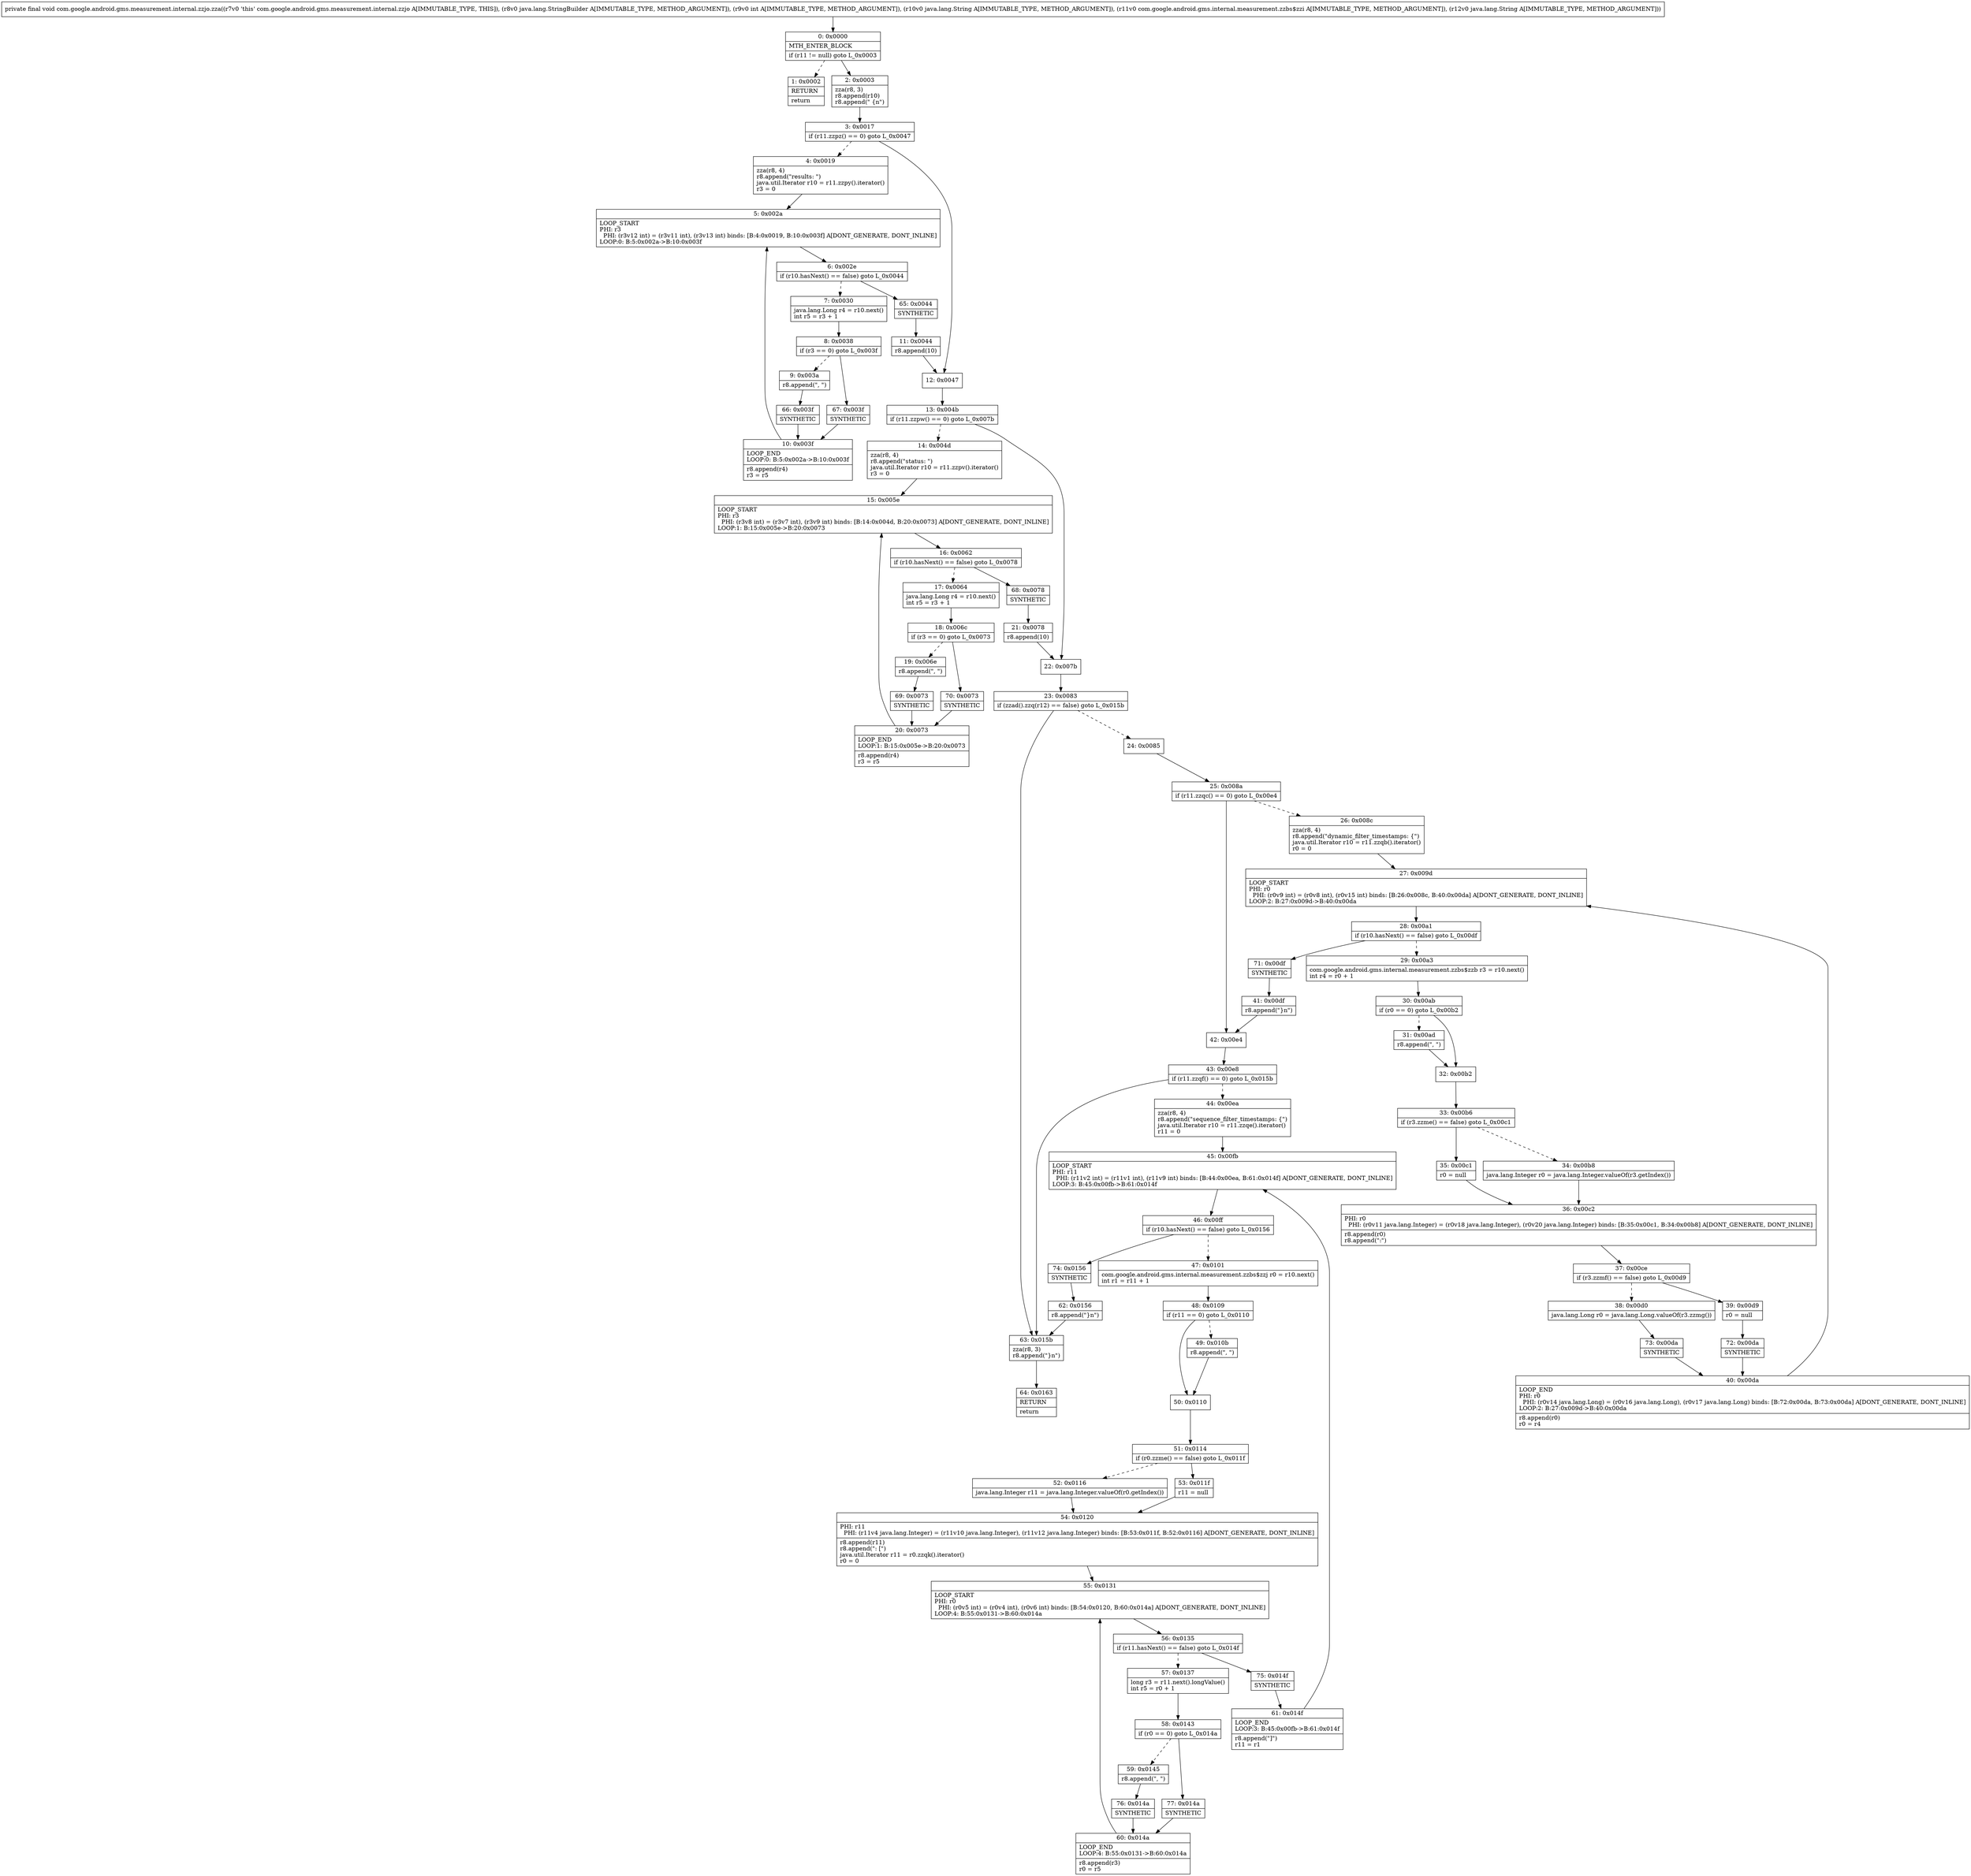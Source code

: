digraph "CFG forcom.google.android.gms.measurement.internal.zzjo.zza(Ljava\/lang\/StringBuilder;ILjava\/lang\/String;Lcom\/google\/android\/gms\/internal\/measurement\/zzbs$zzi;Ljava\/lang\/String;)V" {
Node_0 [shape=record,label="{0\:\ 0x0000|MTH_ENTER_BLOCK\l|if (r11 != null) goto L_0x0003\l}"];
Node_1 [shape=record,label="{1\:\ 0x0002|RETURN\l|return\l}"];
Node_2 [shape=record,label="{2\:\ 0x0003|zza(r8, 3)\lr8.append(r10)\lr8.append(\" \{n\")\l}"];
Node_3 [shape=record,label="{3\:\ 0x0017|if (r11.zzpz() == 0) goto L_0x0047\l}"];
Node_4 [shape=record,label="{4\:\ 0x0019|zza(r8, 4)\lr8.append(\"results: \")\ljava.util.Iterator r10 = r11.zzpy().iterator()\lr3 = 0\l}"];
Node_5 [shape=record,label="{5\:\ 0x002a|LOOP_START\lPHI: r3 \l  PHI: (r3v12 int) = (r3v11 int), (r3v13 int) binds: [B:4:0x0019, B:10:0x003f] A[DONT_GENERATE, DONT_INLINE]\lLOOP:0: B:5:0x002a\-\>B:10:0x003f\l}"];
Node_6 [shape=record,label="{6\:\ 0x002e|if (r10.hasNext() == false) goto L_0x0044\l}"];
Node_7 [shape=record,label="{7\:\ 0x0030|java.lang.Long r4 = r10.next()\lint r5 = r3 + 1\l}"];
Node_8 [shape=record,label="{8\:\ 0x0038|if (r3 == 0) goto L_0x003f\l}"];
Node_9 [shape=record,label="{9\:\ 0x003a|r8.append(\", \")\l}"];
Node_10 [shape=record,label="{10\:\ 0x003f|LOOP_END\lLOOP:0: B:5:0x002a\-\>B:10:0x003f\l|r8.append(r4)\lr3 = r5\l}"];
Node_11 [shape=record,label="{11\:\ 0x0044|r8.append(10)\l}"];
Node_12 [shape=record,label="{12\:\ 0x0047}"];
Node_13 [shape=record,label="{13\:\ 0x004b|if (r11.zzpw() == 0) goto L_0x007b\l}"];
Node_14 [shape=record,label="{14\:\ 0x004d|zza(r8, 4)\lr8.append(\"status: \")\ljava.util.Iterator r10 = r11.zzpv().iterator()\lr3 = 0\l}"];
Node_15 [shape=record,label="{15\:\ 0x005e|LOOP_START\lPHI: r3 \l  PHI: (r3v8 int) = (r3v7 int), (r3v9 int) binds: [B:14:0x004d, B:20:0x0073] A[DONT_GENERATE, DONT_INLINE]\lLOOP:1: B:15:0x005e\-\>B:20:0x0073\l}"];
Node_16 [shape=record,label="{16\:\ 0x0062|if (r10.hasNext() == false) goto L_0x0078\l}"];
Node_17 [shape=record,label="{17\:\ 0x0064|java.lang.Long r4 = r10.next()\lint r5 = r3 + 1\l}"];
Node_18 [shape=record,label="{18\:\ 0x006c|if (r3 == 0) goto L_0x0073\l}"];
Node_19 [shape=record,label="{19\:\ 0x006e|r8.append(\", \")\l}"];
Node_20 [shape=record,label="{20\:\ 0x0073|LOOP_END\lLOOP:1: B:15:0x005e\-\>B:20:0x0073\l|r8.append(r4)\lr3 = r5\l}"];
Node_21 [shape=record,label="{21\:\ 0x0078|r8.append(10)\l}"];
Node_22 [shape=record,label="{22\:\ 0x007b}"];
Node_23 [shape=record,label="{23\:\ 0x0083|if (zzad().zzq(r12) == false) goto L_0x015b\l}"];
Node_24 [shape=record,label="{24\:\ 0x0085}"];
Node_25 [shape=record,label="{25\:\ 0x008a|if (r11.zzqc() == 0) goto L_0x00e4\l}"];
Node_26 [shape=record,label="{26\:\ 0x008c|zza(r8, 4)\lr8.append(\"dynamic_filter_timestamps: \{\")\ljava.util.Iterator r10 = r11.zzqb().iterator()\lr0 = 0\l}"];
Node_27 [shape=record,label="{27\:\ 0x009d|LOOP_START\lPHI: r0 \l  PHI: (r0v9 int) = (r0v8 int), (r0v15 int) binds: [B:26:0x008c, B:40:0x00da] A[DONT_GENERATE, DONT_INLINE]\lLOOP:2: B:27:0x009d\-\>B:40:0x00da\l}"];
Node_28 [shape=record,label="{28\:\ 0x00a1|if (r10.hasNext() == false) goto L_0x00df\l}"];
Node_29 [shape=record,label="{29\:\ 0x00a3|com.google.android.gms.internal.measurement.zzbs$zzb r3 = r10.next()\lint r4 = r0 + 1\l}"];
Node_30 [shape=record,label="{30\:\ 0x00ab|if (r0 == 0) goto L_0x00b2\l}"];
Node_31 [shape=record,label="{31\:\ 0x00ad|r8.append(\", \")\l}"];
Node_32 [shape=record,label="{32\:\ 0x00b2}"];
Node_33 [shape=record,label="{33\:\ 0x00b6|if (r3.zzme() == false) goto L_0x00c1\l}"];
Node_34 [shape=record,label="{34\:\ 0x00b8|java.lang.Integer r0 = java.lang.Integer.valueOf(r3.getIndex())\l}"];
Node_35 [shape=record,label="{35\:\ 0x00c1|r0 = null\l}"];
Node_36 [shape=record,label="{36\:\ 0x00c2|PHI: r0 \l  PHI: (r0v11 java.lang.Integer) = (r0v18 java.lang.Integer), (r0v20 java.lang.Integer) binds: [B:35:0x00c1, B:34:0x00b8] A[DONT_GENERATE, DONT_INLINE]\l|r8.append(r0)\lr8.append(\":\")\l}"];
Node_37 [shape=record,label="{37\:\ 0x00ce|if (r3.zzmf() == false) goto L_0x00d9\l}"];
Node_38 [shape=record,label="{38\:\ 0x00d0|java.lang.Long r0 = java.lang.Long.valueOf(r3.zzmg())\l}"];
Node_39 [shape=record,label="{39\:\ 0x00d9|r0 = null\l}"];
Node_40 [shape=record,label="{40\:\ 0x00da|LOOP_END\lPHI: r0 \l  PHI: (r0v14 java.lang.Long) = (r0v16 java.lang.Long), (r0v17 java.lang.Long) binds: [B:72:0x00da, B:73:0x00da] A[DONT_GENERATE, DONT_INLINE]\lLOOP:2: B:27:0x009d\-\>B:40:0x00da\l|r8.append(r0)\lr0 = r4\l}"];
Node_41 [shape=record,label="{41\:\ 0x00df|r8.append(\"\}n\")\l}"];
Node_42 [shape=record,label="{42\:\ 0x00e4}"];
Node_43 [shape=record,label="{43\:\ 0x00e8|if (r11.zzqf() == 0) goto L_0x015b\l}"];
Node_44 [shape=record,label="{44\:\ 0x00ea|zza(r8, 4)\lr8.append(\"sequence_filter_timestamps: \{\")\ljava.util.Iterator r10 = r11.zzqe().iterator()\lr11 = 0\l}"];
Node_45 [shape=record,label="{45\:\ 0x00fb|LOOP_START\lPHI: r11 \l  PHI: (r11v2 int) = (r11v1 int), (r11v9 int) binds: [B:44:0x00ea, B:61:0x014f] A[DONT_GENERATE, DONT_INLINE]\lLOOP:3: B:45:0x00fb\-\>B:61:0x014f\l}"];
Node_46 [shape=record,label="{46\:\ 0x00ff|if (r10.hasNext() == false) goto L_0x0156\l}"];
Node_47 [shape=record,label="{47\:\ 0x0101|com.google.android.gms.internal.measurement.zzbs$zzj r0 = r10.next()\lint r1 = r11 + 1\l}"];
Node_48 [shape=record,label="{48\:\ 0x0109|if (r11 == 0) goto L_0x0110\l}"];
Node_49 [shape=record,label="{49\:\ 0x010b|r8.append(\", \")\l}"];
Node_50 [shape=record,label="{50\:\ 0x0110}"];
Node_51 [shape=record,label="{51\:\ 0x0114|if (r0.zzme() == false) goto L_0x011f\l}"];
Node_52 [shape=record,label="{52\:\ 0x0116|java.lang.Integer r11 = java.lang.Integer.valueOf(r0.getIndex())\l}"];
Node_53 [shape=record,label="{53\:\ 0x011f|r11 = null\l}"];
Node_54 [shape=record,label="{54\:\ 0x0120|PHI: r11 \l  PHI: (r11v4 java.lang.Integer) = (r11v10 java.lang.Integer), (r11v12 java.lang.Integer) binds: [B:53:0x011f, B:52:0x0116] A[DONT_GENERATE, DONT_INLINE]\l|r8.append(r11)\lr8.append(\": [\")\ljava.util.Iterator r11 = r0.zzqk().iterator()\lr0 = 0\l}"];
Node_55 [shape=record,label="{55\:\ 0x0131|LOOP_START\lPHI: r0 \l  PHI: (r0v5 int) = (r0v4 int), (r0v6 int) binds: [B:54:0x0120, B:60:0x014a] A[DONT_GENERATE, DONT_INLINE]\lLOOP:4: B:55:0x0131\-\>B:60:0x014a\l}"];
Node_56 [shape=record,label="{56\:\ 0x0135|if (r11.hasNext() == false) goto L_0x014f\l}"];
Node_57 [shape=record,label="{57\:\ 0x0137|long r3 = r11.next().longValue()\lint r5 = r0 + 1\l}"];
Node_58 [shape=record,label="{58\:\ 0x0143|if (r0 == 0) goto L_0x014a\l}"];
Node_59 [shape=record,label="{59\:\ 0x0145|r8.append(\", \")\l}"];
Node_60 [shape=record,label="{60\:\ 0x014a|LOOP_END\lLOOP:4: B:55:0x0131\-\>B:60:0x014a\l|r8.append(r3)\lr0 = r5\l}"];
Node_61 [shape=record,label="{61\:\ 0x014f|LOOP_END\lLOOP:3: B:45:0x00fb\-\>B:61:0x014f\l|r8.append(\"]\")\lr11 = r1\l}"];
Node_62 [shape=record,label="{62\:\ 0x0156|r8.append(\"\}n\")\l}"];
Node_63 [shape=record,label="{63\:\ 0x015b|zza(r8, 3)\lr8.append(\"\}n\")\l}"];
Node_64 [shape=record,label="{64\:\ 0x0163|RETURN\l|return\l}"];
Node_65 [shape=record,label="{65\:\ 0x0044|SYNTHETIC\l}"];
Node_66 [shape=record,label="{66\:\ 0x003f|SYNTHETIC\l}"];
Node_67 [shape=record,label="{67\:\ 0x003f|SYNTHETIC\l}"];
Node_68 [shape=record,label="{68\:\ 0x0078|SYNTHETIC\l}"];
Node_69 [shape=record,label="{69\:\ 0x0073|SYNTHETIC\l}"];
Node_70 [shape=record,label="{70\:\ 0x0073|SYNTHETIC\l}"];
Node_71 [shape=record,label="{71\:\ 0x00df|SYNTHETIC\l}"];
Node_72 [shape=record,label="{72\:\ 0x00da|SYNTHETIC\l}"];
Node_73 [shape=record,label="{73\:\ 0x00da|SYNTHETIC\l}"];
Node_74 [shape=record,label="{74\:\ 0x0156|SYNTHETIC\l}"];
Node_75 [shape=record,label="{75\:\ 0x014f|SYNTHETIC\l}"];
Node_76 [shape=record,label="{76\:\ 0x014a|SYNTHETIC\l}"];
Node_77 [shape=record,label="{77\:\ 0x014a|SYNTHETIC\l}"];
MethodNode[shape=record,label="{private final void com.google.android.gms.measurement.internal.zzjo.zza((r7v0 'this' com.google.android.gms.measurement.internal.zzjo A[IMMUTABLE_TYPE, THIS]), (r8v0 java.lang.StringBuilder A[IMMUTABLE_TYPE, METHOD_ARGUMENT]), (r9v0 int A[IMMUTABLE_TYPE, METHOD_ARGUMENT]), (r10v0 java.lang.String A[IMMUTABLE_TYPE, METHOD_ARGUMENT]), (r11v0 com.google.android.gms.internal.measurement.zzbs$zzi A[IMMUTABLE_TYPE, METHOD_ARGUMENT]), (r12v0 java.lang.String A[IMMUTABLE_TYPE, METHOD_ARGUMENT])) }"];
MethodNode -> Node_0;
Node_0 -> Node_1[style=dashed];
Node_0 -> Node_2;
Node_2 -> Node_3;
Node_3 -> Node_4[style=dashed];
Node_3 -> Node_12;
Node_4 -> Node_5;
Node_5 -> Node_6;
Node_6 -> Node_7[style=dashed];
Node_6 -> Node_65;
Node_7 -> Node_8;
Node_8 -> Node_9[style=dashed];
Node_8 -> Node_67;
Node_9 -> Node_66;
Node_10 -> Node_5;
Node_11 -> Node_12;
Node_12 -> Node_13;
Node_13 -> Node_14[style=dashed];
Node_13 -> Node_22;
Node_14 -> Node_15;
Node_15 -> Node_16;
Node_16 -> Node_17[style=dashed];
Node_16 -> Node_68;
Node_17 -> Node_18;
Node_18 -> Node_19[style=dashed];
Node_18 -> Node_70;
Node_19 -> Node_69;
Node_20 -> Node_15;
Node_21 -> Node_22;
Node_22 -> Node_23;
Node_23 -> Node_24[style=dashed];
Node_23 -> Node_63;
Node_24 -> Node_25;
Node_25 -> Node_26[style=dashed];
Node_25 -> Node_42;
Node_26 -> Node_27;
Node_27 -> Node_28;
Node_28 -> Node_29[style=dashed];
Node_28 -> Node_71;
Node_29 -> Node_30;
Node_30 -> Node_31[style=dashed];
Node_30 -> Node_32;
Node_31 -> Node_32;
Node_32 -> Node_33;
Node_33 -> Node_34[style=dashed];
Node_33 -> Node_35;
Node_34 -> Node_36;
Node_35 -> Node_36;
Node_36 -> Node_37;
Node_37 -> Node_38[style=dashed];
Node_37 -> Node_39;
Node_38 -> Node_73;
Node_39 -> Node_72;
Node_40 -> Node_27;
Node_41 -> Node_42;
Node_42 -> Node_43;
Node_43 -> Node_44[style=dashed];
Node_43 -> Node_63;
Node_44 -> Node_45;
Node_45 -> Node_46;
Node_46 -> Node_47[style=dashed];
Node_46 -> Node_74;
Node_47 -> Node_48;
Node_48 -> Node_49[style=dashed];
Node_48 -> Node_50;
Node_49 -> Node_50;
Node_50 -> Node_51;
Node_51 -> Node_52[style=dashed];
Node_51 -> Node_53;
Node_52 -> Node_54;
Node_53 -> Node_54;
Node_54 -> Node_55;
Node_55 -> Node_56;
Node_56 -> Node_57[style=dashed];
Node_56 -> Node_75;
Node_57 -> Node_58;
Node_58 -> Node_59[style=dashed];
Node_58 -> Node_77;
Node_59 -> Node_76;
Node_60 -> Node_55;
Node_61 -> Node_45;
Node_62 -> Node_63;
Node_63 -> Node_64;
Node_65 -> Node_11;
Node_66 -> Node_10;
Node_67 -> Node_10;
Node_68 -> Node_21;
Node_69 -> Node_20;
Node_70 -> Node_20;
Node_71 -> Node_41;
Node_72 -> Node_40;
Node_73 -> Node_40;
Node_74 -> Node_62;
Node_75 -> Node_61;
Node_76 -> Node_60;
Node_77 -> Node_60;
}

